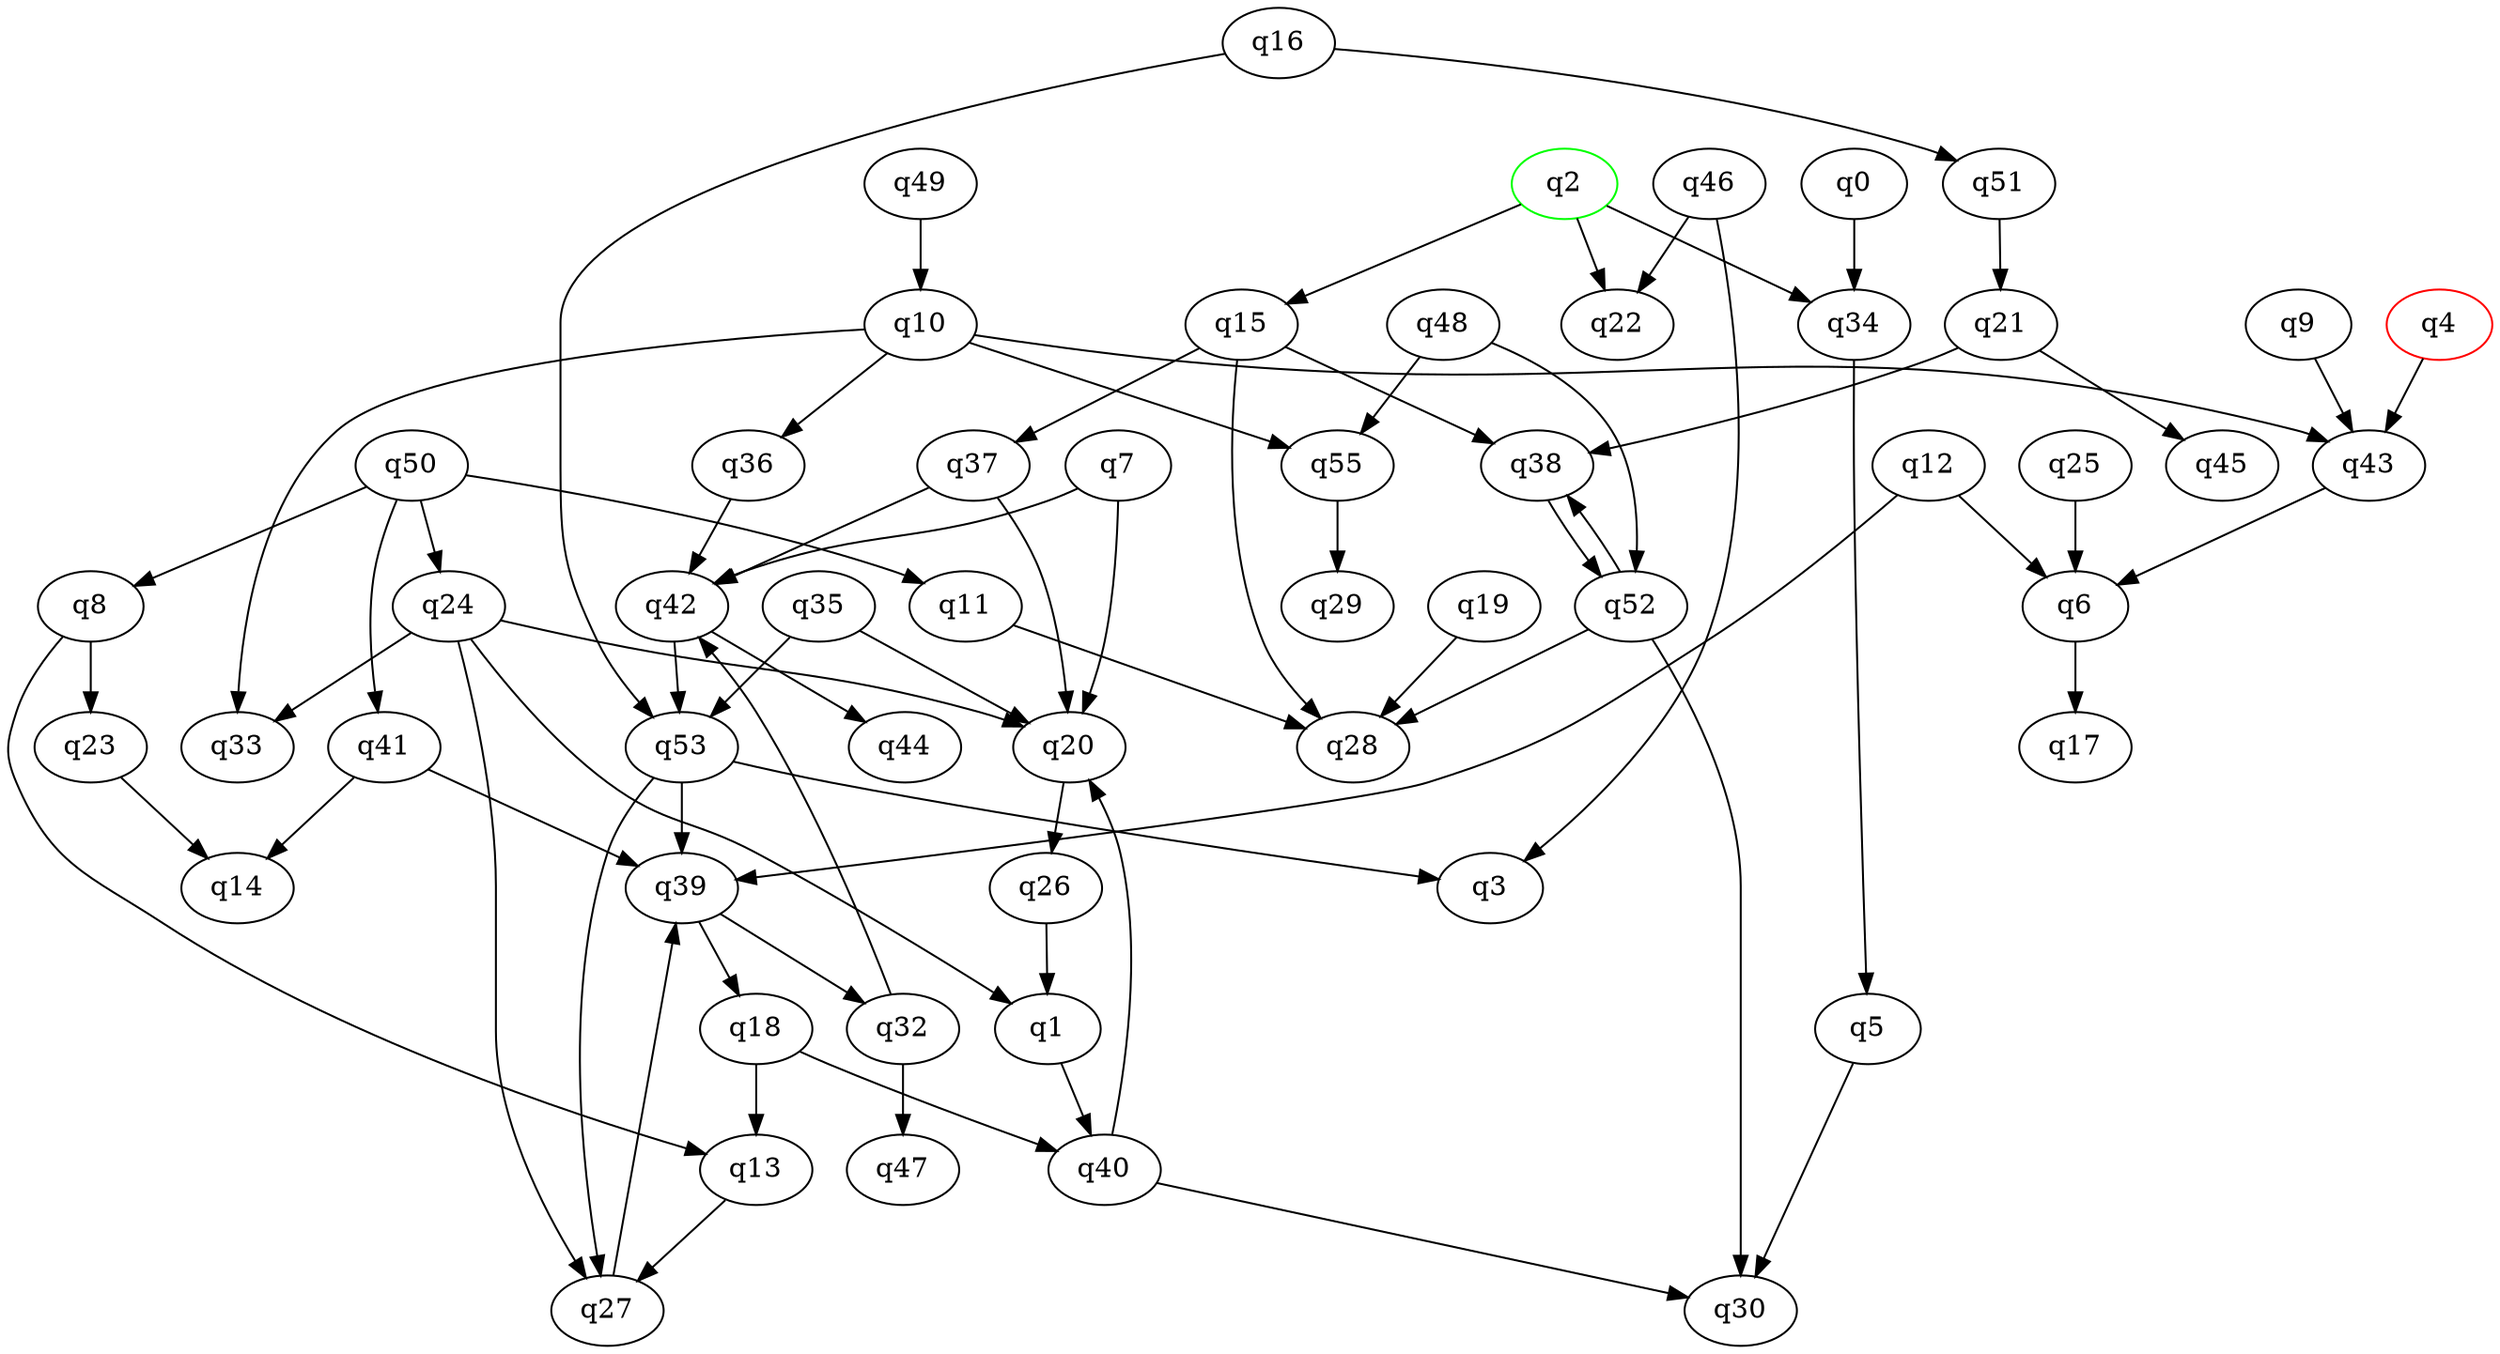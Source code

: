 digraph A{
q2 [initial=1,color=green];
q4 [final=1,color=red];
q0 -> q34;
q1 -> q40;
q2 -> q15;
q2 -> q22;
q2 -> q34;
q4 -> q43;
q5 -> q30;
q6 -> q17;
q7 -> q20;
q7 -> q42;
q8 -> q13;
q8 -> q23;
q9 -> q43;
q10 -> q33;
q10 -> q36;
q10 -> q43;
q10 -> q55;
q11 -> q28;
q12 -> q6;
q12 -> q39;
q13 -> q27;
q15 -> q28;
q15 -> q37;
q15 -> q38;
q16 -> q51;
q16 -> q53;
q18 -> q13;
q18 -> q40;
q19 -> q28;
q20 -> q26;
q21 -> q38;
q21 -> q45;
q23 -> q14;
q24 -> q1;
q24 -> q20;
q24 -> q27;
q24 -> q33;
q25 -> q6;
q26 -> q1;
q27 -> q39;
q32 -> q42;
q32 -> q47;
q34 -> q5;
q35 -> q20;
q35 -> q53;
q36 -> q42;
q37 -> q20;
q37 -> q42;
q38 -> q52;
q39 -> q18;
q39 -> q32;
q40 -> q20;
q40 -> q30;
q41 -> q14;
q41 -> q39;
q42 -> q44;
q42 -> q53;
q43 -> q6;
q46 -> q3;
q46 -> q22;
q48 -> q52;
q48 -> q55;
q49 -> q10;
q50 -> q8;
q50 -> q11;
q50 -> q24;
q50 -> q41;
q51 -> q21;
q52 -> q28;
q52 -> q30;
q52 -> q38;
q53 -> q3;
q53 -> q27;
q53 -> q39;
q55 -> q29;
}